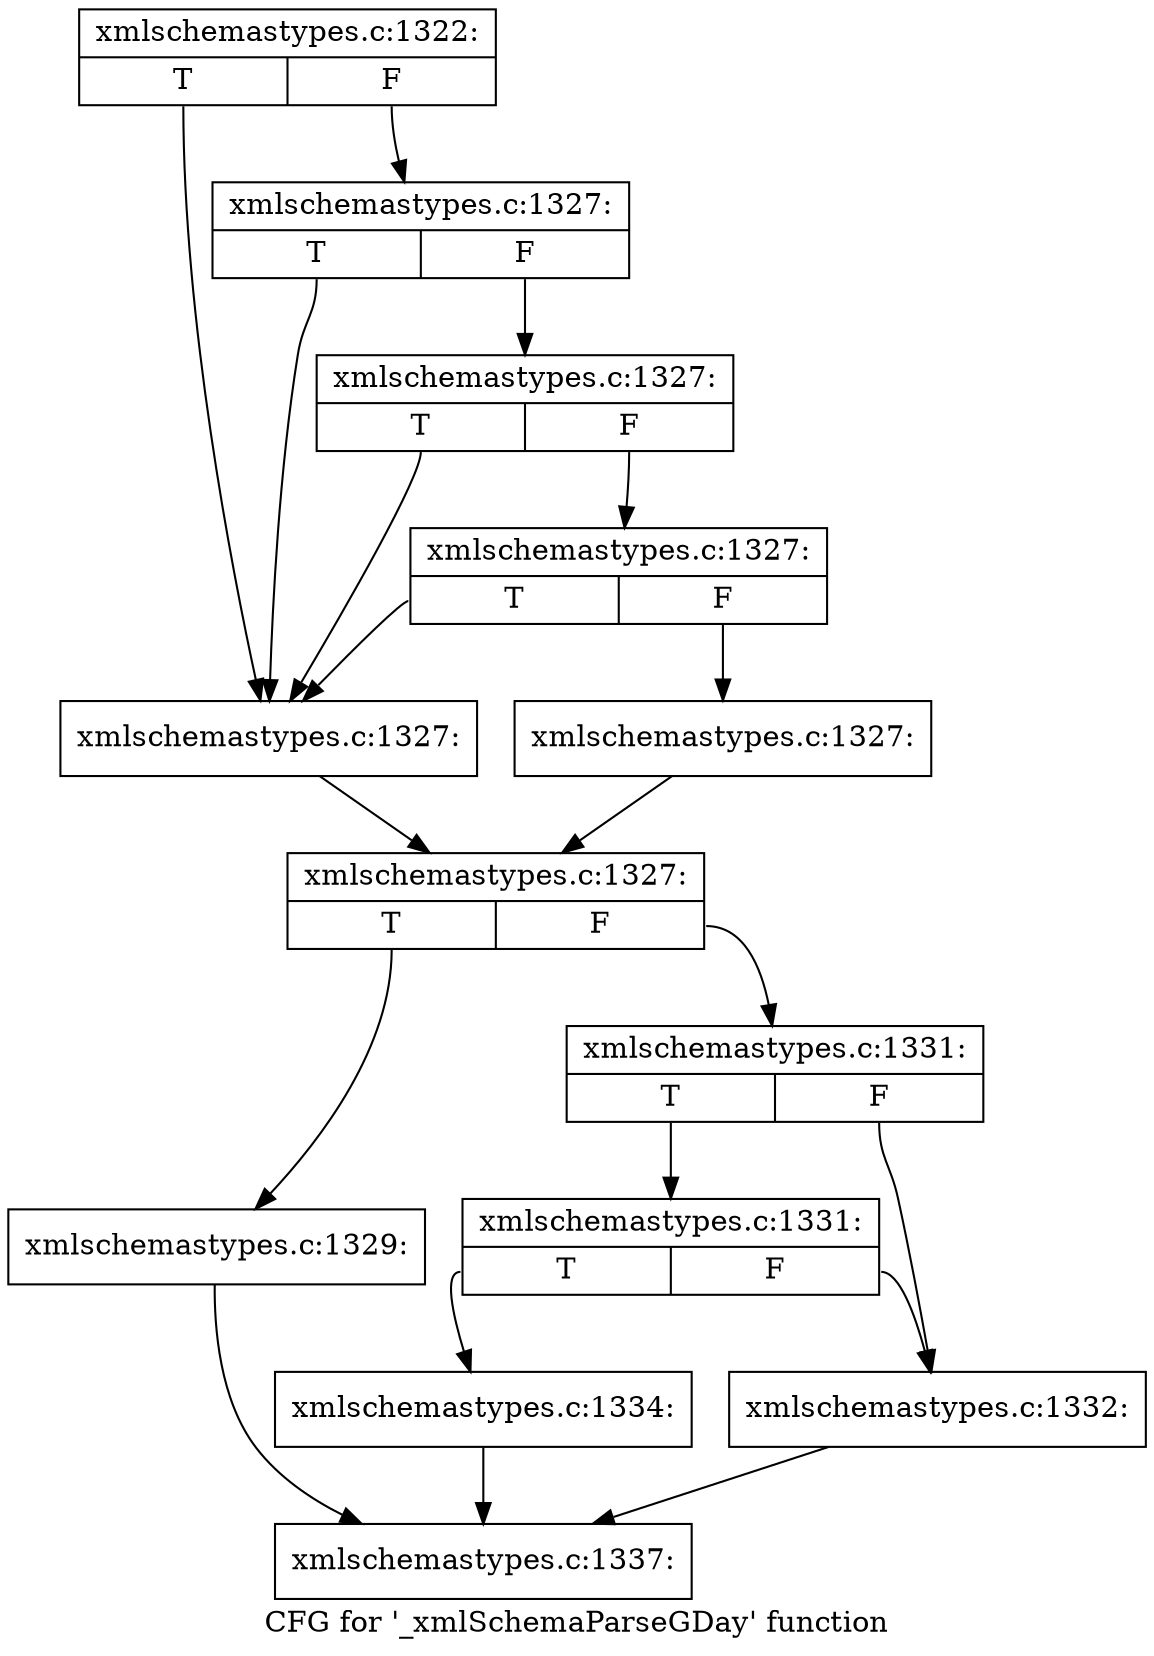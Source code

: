 digraph "CFG for '_xmlSchemaParseGDay' function" {
	label="CFG for '_xmlSchemaParseGDay' function";

	Node0x58b4490 [shape=record,label="{xmlschemastypes.c:1322:|{<s0>T|<s1>F}}"];
	Node0x58b4490:s0 -> Node0x58dc440;
	Node0x58b4490:s1 -> Node0x58dc600;
	Node0x58dc600 [shape=record,label="{xmlschemastypes.c:1327:|{<s0>T|<s1>F}}"];
	Node0x58dc600:s0 -> Node0x58dc440;
	Node0x58dc600:s1 -> Node0x58dc5b0;
	Node0x58dc5b0 [shape=record,label="{xmlschemastypes.c:1327:|{<s0>T|<s1>F}}"];
	Node0x58dc5b0:s0 -> Node0x58dc440;
	Node0x58dc5b0:s1 -> Node0x58dc530;
	Node0x58dc530 [shape=record,label="{xmlschemastypes.c:1327:|{<s0>T|<s1>F}}"];
	Node0x58dc530:s0 -> Node0x58dc440;
	Node0x58dc530:s1 -> Node0x58dc4e0;
	Node0x58dc440 [shape=record,label="{xmlschemastypes.c:1327:}"];
	Node0x58dc440 -> Node0x58dc490;
	Node0x58dc4e0 [shape=record,label="{xmlschemastypes.c:1327:}"];
	Node0x58dc4e0 -> Node0x58dc490;
	Node0x58dc490 [shape=record,label="{xmlschemastypes.c:1327:|{<s0>T|<s1>F}}"];
	Node0x58dc490:s0 -> Node0x58dda80;
	Node0x58dc490:s1 -> Node0x58ddad0;
	Node0x58dda80 [shape=record,label="{xmlschemastypes.c:1329:}"];
	Node0x58dda80 -> Node0x58b9f60;
	Node0x58ddad0 [shape=record,label="{xmlschemastypes.c:1331:|{<s0>T|<s1>F}}"];
	Node0x58ddad0:s0 -> Node0x58de030;
	Node0x58ddad0:s1 -> Node0x58ddf90;
	Node0x58de030 [shape=record,label="{xmlschemastypes.c:1331:|{<s0>T|<s1>F}}"];
	Node0x58de030:s0 -> Node0x58ddfe0;
	Node0x58de030:s1 -> Node0x58ddf90;
	Node0x58ddf90 [shape=record,label="{xmlschemastypes.c:1332:}"];
	Node0x58ddf90 -> Node0x58b9f60;
	Node0x58ddfe0 [shape=record,label="{xmlschemastypes.c:1334:}"];
	Node0x58ddfe0 -> Node0x58b9f60;
	Node0x58b9f60 [shape=record,label="{xmlschemastypes.c:1337:}"];
}
